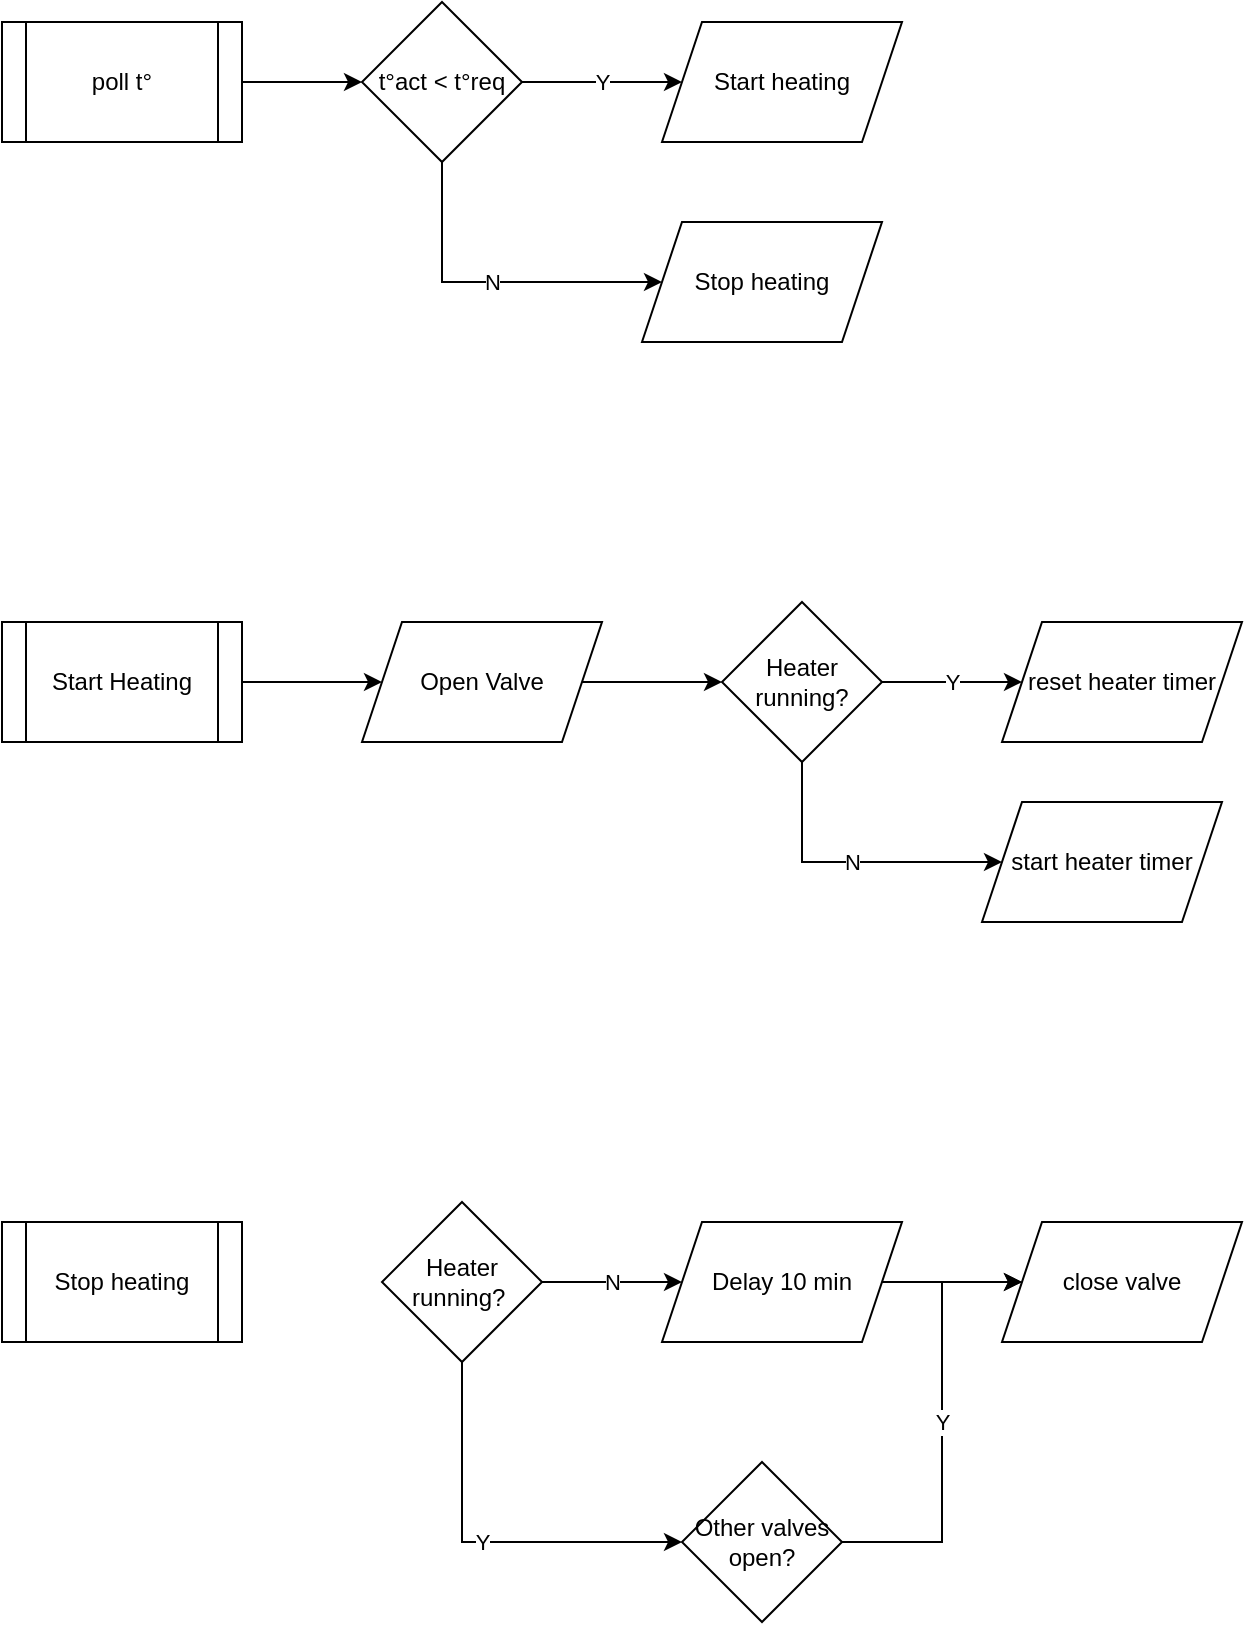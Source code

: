 <mxfile version="20.5.3" type="github">
  <diagram id="U8Ng3BvnCIVRHmF-HIN3" name="Pagina-1">
    <mxGraphModel dx="882" dy="896" grid="1" gridSize="10" guides="1" tooltips="1" connect="1" arrows="1" fold="1" page="1" pageScale="1" pageWidth="827" pageHeight="1169" math="0" shadow="0">
      <root>
        <mxCell id="0" />
        <mxCell id="1" parent="0" />
        <mxCell id="rl0Po6KgbIgl3XvVwP9l-7" style="edgeStyle=orthogonalEdgeStyle;rounded=0;orthogonalLoop=1;jettySize=auto;html=1;exitX=1;exitY=0.5;exitDx=0;exitDy=0;entryX=0;entryY=0.5;entryDx=0;entryDy=0;" edge="1" parent="1" source="rl0Po6KgbIgl3XvVwP9l-9" target="rl0Po6KgbIgl3XvVwP9l-2">
          <mxGeometry relative="1" as="geometry">
            <mxPoint x="210" y="140" as="sourcePoint" />
          </mxGeometry>
        </mxCell>
        <mxCell id="rl0Po6KgbIgl3XvVwP9l-8" value="Y" style="edgeStyle=orthogonalEdgeStyle;rounded=0;orthogonalLoop=1;jettySize=auto;html=1;exitX=1;exitY=0.5;exitDx=0;exitDy=0;entryX=0;entryY=0.5;entryDx=0;entryDy=0;" edge="1" parent="1" source="rl0Po6KgbIgl3XvVwP9l-2" target="rl0Po6KgbIgl3XvVwP9l-3">
          <mxGeometry relative="1" as="geometry" />
        </mxCell>
        <mxCell id="rl0Po6KgbIgl3XvVwP9l-2" value="t°act &amp;lt; t°req" style="rhombus;whiteSpace=wrap;html=1;" vertex="1" parent="1">
          <mxGeometry x="290" y="100" width="80" height="80" as="geometry" />
        </mxCell>
        <mxCell id="rl0Po6KgbIgl3XvVwP9l-3" value="Start heating" style="shape=parallelogram;perimeter=parallelogramPerimeter;whiteSpace=wrap;html=1;fixedSize=1;" vertex="1" parent="1">
          <mxGeometry x="440" y="110" width="120" height="60" as="geometry" />
        </mxCell>
        <mxCell id="rl0Po6KgbIgl3XvVwP9l-4" value="Stop heating" style="shape=parallelogram;perimeter=parallelogramPerimeter;whiteSpace=wrap;html=1;fixedSize=1;" vertex="1" parent="1">
          <mxGeometry x="430" y="210" width="120" height="60" as="geometry" />
        </mxCell>
        <mxCell id="rl0Po6KgbIgl3XvVwP9l-6" value="N" style="endArrow=classic;html=1;rounded=0;entryX=0;entryY=0.5;entryDx=0;entryDy=0;exitX=0.5;exitY=1;exitDx=0;exitDy=0;" edge="1" parent="1" source="rl0Po6KgbIgl3XvVwP9l-2" target="rl0Po6KgbIgl3XvVwP9l-4">
          <mxGeometry width="50" height="50" relative="1" as="geometry">
            <mxPoint x="340" y="290" as="sourcePoint" />
            <mxPoint x="390" y="240" as="targetPoint" />
            <Array as="points">
              <mxPoint x="330" y="240" />
            </Array>
          </mxGeometry>
        </mxCell>
        <mxCell id="rl0Po6KgbIgl3XvVwP9l-9" value="poll t°" style="shape=process;whiteSpace=wrap;html=1;backgroundOutline=1;" vertex="1" parent="1">
          <mxGeometry x="110" y="110" width="120" height="60" as="geometry" />
        </mxCell>
        <mxCell id="rl0Po6KgbIgl3XvVwP9l-16" style="edgeStyle=orthogonalEdgeStyle;rounded=0;orthogonalLoop=1;jettySize=auto;html=1;exitX=1;exitY=0.5;exitDx=0;exitDy=0;" edge="1" parent="1" source="rl0Po6KgbIgl3XvVwP9l-10" target="rl0Po6KgbIgl3XvVwP9l-12">
          <mxGeometry relative="1" as="geometry" />
        </mxCell>
        <mxCell id="rl0Po6KgbIgl3XvVwP9l-10" value="Start Heating" style="shape=process;whiteSpace=wrap;html=1;backgroundOutline=1;" vertex="1" parent="1">
          <mxGeometry x="110" y="410" width="120" height="60" as="geometry" />
        </mxCell>
        <mxCell id="rl0Po6KgbIgl3XvVwP9l-18" value="Y" style="edgeStyle=orthogonalEdgeStyle;rounded=0;orthogonalLoop=1;jettySize=auto;html=1;exitX=1;exitY=0.5;exitDx=0;exitDy=0;entryX=0;entryY=0.5;entryDx=0;entryDy=0;" edge="1" parent="1" source="rl0Po6KgbIgl3XvVwP9l-11" target="rl0Po6KgbIgl3XvVwP9l-13">
          <mxGeometry relative="1" as="geometry" />
        </mxCell>
        <mxCell id="rl0Po6KgbIgl3XvVwP9l-19" value="N" style="edgeStyle=orthogonalEdgeStyle;rounded=0;orthogonalLoop=1;jettySize=auto;html=1;exitX=0.5;exitY=1;exitDx=0;exitDy=0;entryX=0;entryY=0.5;entryDx=0;entryDy=0;" edge="1" parent="1" source="rl0Po6KgbIgl3XvVwP9l-11" target="rl0Po6KgbIgl3XvVwP9l-14">
          <mxGeometry relative="1" as="geometry">
            <Array as="points">
              <mxPoint x="510" y="530" />
            </Array>
          </mxGeometry>
        </mxCell>
        <mxCell id="rl0Po6KgbIgl3XvVwP9l-11" value="Heater running?" style="rhombus;whiteSpace=wrap;html=1;" vertex="1" parent="1">
          <mxGeometry x="470" y="400" width="80" height="80" as="geometry" />
        </mxCell>
        <mxCell id="rl0Po6KgbIgl3XvVwP9l-17" style="edgeStyle=orthogonalEdgeStyle;rounded=0;orthogonalLoop=1;jettySize=auto;html=1;exitX=1;exitY=0.5;exitDx=0;exitDy=0;entryX=0;entryY=0.5;entryDx=0;entryDy=0;" edge="1" parent="1" source="rl0Po6KgbIgl3XvVwP9l-12" target="rl0Po6KgbIgl3XvVwP9l-11">
          <mxGeometry relative="1" as="geometry" />
        </mxCell>
        <mxCell id="rl0Po6KgbIgl3XvVwP9l-12" value="Open Valve" style="shape=parallelogram;perimeter=parallelogramPerimeter;whiteSpace=wrap;html=1;fixedSize=1;" vertex="1" parent="1">
          <mxGeometry x="290" y="410" width="120" height="60" as="geometry" />
        </mxCell>
        <mxCell id="rl0Po6KgbIgl3XvVwP9l-13" value="reset heater timer" style="shape=parallelogram;perimeter=parallelogramPerimeter;whiteSpace=wrap;html=1;fixedSize=1;" vertex="1" parent="1">
          <mxGeometry x="610" y="410" width="120" height="60" as="geometry" />
        </mxCell>
        <mxCell id="rl0Po6KgbIgl3XvVwP9l-14" value="start heater timer" style="shape=parallelogram;perimeter=parallelogramPerimeter;whiteSpace=wrap;html=1;fixedSize=1;" vertex="1" parent="1">
          <mxGeometry x="600" y="500" width="120" height="60" as="geometry" />
        </mxCell>
        <mxCell id="rl0Po6KgbIgl3XvVwP9l-20" value="Stop heating" style="shape=process;whiteSpace=wrap;html=1;backgroundOutline=1;" vertex="1" parent="1">
          <mxGeometry x="110" y="710" width="120" height="60" as="geometry" />
        </mxCell>
        <mxCell id="rl0Po6KgbIgl3XvVwP9l-24" value="N" style="edgeStyle=orthogonalEdgeStyle;rounded=0;orthogonalLoop=1;jettySize=auto;html=1;exitX=1;exitY=0.5;exitDx=0;exitDy=0;entryX=0;entryY=0.5;entryDx=0;entryDy=0;" edge="1" parent="1" source="rl0Po6KgbIgl3XvVwP9l-21" target="rl0Po6KgbIgl3XvVwP9l-22">
          <mxGeometry relative="1" as="geometry" />
        </mxCell>
        <mxCell id="rl0Po6KgbIgl3XvVwP9l-27" value="Y" style="edgeStyle=orthogonalEdgeStyle;rounded=0;orthogonalLoop=1;jettySize=auto;html=1;exitX=0.5;exitY=1;exitDx=0;exitDy=0;entryX=0;entryY=0.5;entryDx=0;entryDy=0;" edge="1" parent="1" source="rl0Po6KgbIgl3XvVwP9l-21" target="rl0Po6KgbIgl3XvVwP9l-26">
          <mxGeometry relative="1" as="geometry" />
        </mxCell>
        <mxCell id="rl0Po6KgbIgl3XvVwP9l-21" value="Heater running?&amp;nbsp;" style="rhombus;whiteSpace=wrap;html=1;" vertex="1" parent="1">
          <mxGeometry x="300" y="700" width="80" height="80" as="geometry" />
        </mxCell>
        <mxCell id="rl0Po6KgbIgl3XvVwP9l-25" style="edgeStyle=orthogonalEdgeStyle;rounded=0;orthogonalLoop=1;jettySize=auto;html=1;exitX=1;exitY=0.5;exitDx=0;exitDy=0;entryX=0;entryY=0.5;entryDx=0;entryDy=0;" edge="1" parent="1" source="rl0Po6KgbIgl3XvVwP9l-22" target="rl0Po6KgbIgl3XvVwP9l-23">
          <mxGeometry relative="1" as="geometry" />
        </mxCell>
        <mxCell id="rl0Po6KgbIgl3XvVwP9l-22" value="Delay 10 min" style="shape=parallelogram;perimeter=parallelogramPerimeter;whiteSpace=wrap;html=1;fixedSize=1;" vertex="1" parent="1">
          <mxGeometry x="440" y="710" width="120" height="60" as="geometry" />
        </mxCell>
        <mxCell id="rl0Po6KgbIgl3XvVwP9l-23" value="close valve" style="shape=parallelogram;perimeter=parallelogramPerimeter;whiteSpace=wrap;html=1;fixedSize=1;" vertex="1" parent="1">
          <mxGeometry x="610" y="710" width="120" height="60" as="geometry" />
        </mxCell>
        <mxCell id="rl0Po6KgbIgl3XvVwP9l-28" value="Y" style="edgeStyle=orthogonalEdgeStyle;rounded=0;orthogonalLoop=1;jettySize=auto;html=1;exitX=1;exitY=0.5;exitDx=0;exitDy=0;entryX=0;entryY=0.5;entryDx=0;entryDy=0;" edge="1" parent="1" source="rl0Po6KgbIgl3XvVwP9l-26" target="rl0Po6KgbIgl3XvVwP9l-23">
          <mxGeometry relative="1" as="geometry">
            <Array as="points">
              <mxPoint x="580" y="870" />
              <mxPoint x="580" y="740" />
            </Array>
          </mxGeometry>
        </mxCell>
        <mxCell id="rl0Po6KgbIgl3XvVwP9l-26" value="Other valves open?" style="rhombus;whiteSpace=wrap;html=1;" vertex="1" parent="1">
          <mxGeometry x="450" y="830" width="80" height="80" as="geometry" />
        </mxCell>
      </root>
    </mxGraphModel>
  </diagram>
</mxfile>
